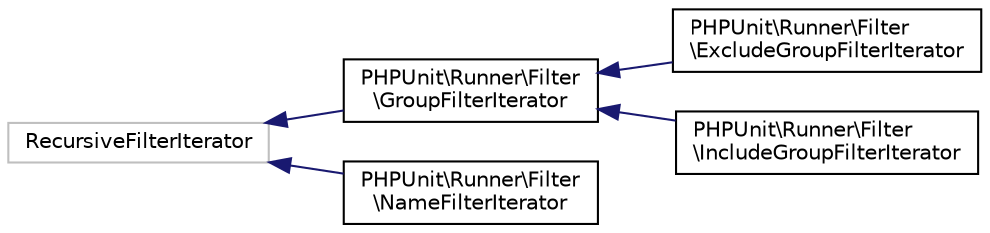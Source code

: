 digraph "Graphical Class Hierarchy"
{
  edge [fontname="Helvetica",fontsize="10",labelfontname="Helvetica",labelfontsize="10"];
  node [fontname="Helvetica",fontsize="10",shape=record];
  rankdir="LR";
  Node1013 [label="RecursiveFilterIterator",height=0.2,width=0.4,color="grey75", fillcolor="white", style="filled"];
  Node1013 -> Node0 [dir="back",color="midnightblue",fontsize="10",style="solid",fontname="Helvetica"];
  Node0 [label="PHPUnit\\Runner\\Filter\l\\GroupFilterIterator",height=0.2,width=0.4,color="black", fillcolor="white", style="filled",URL="$classPHPUnit_1_1Runner_1_1Filter_1_1GroupFilterIterator.html"];
  Node0 -> Node1 [dir="back",color="midnightblue",fontsize="10",style="solid",fontname="Helvetica"];
  Node1 [label="PHPUnit\\Runner\\Filter\l\\ExcludeGroupFilterIterator",height=0.2,width=0.4,color="black", fillcolor="white", style="filled",URL="$classPHPUnit_1_1Runner_1_1Filter_1_1ExcludeGroupFilterIterator.html"];
  Node0 -> Node2 [dir="back",color="midnightblue",fontsize="10",style="solid",fontname="Helvetica"];
  Node2 [label="PHPUnit\\Runner\\Filter\l\\IncludeGroupFilterIterator",height=0.2,width=0.4,color="black", fillcolor="white", style="filled",URL="$classPHPUnit_1_1Runner_1_1Filter_1_1IncludeGroupFilterIterator.html"];
  Node1013 -> Node1017 [dir="back",color="midnightblue",fontsize="10",style="solid",fontname="Helvetica"];
  Node1017 [label="PHPUnit\\Runner\\Filter\l\\NameFilterIterator",height=0.2,width=0.4,color="black", fillcolor="white", style="filled",URL="$classPHPUnit_1_1Runner_1_1Filter_1_1NameFilterIterator.html"];
}
